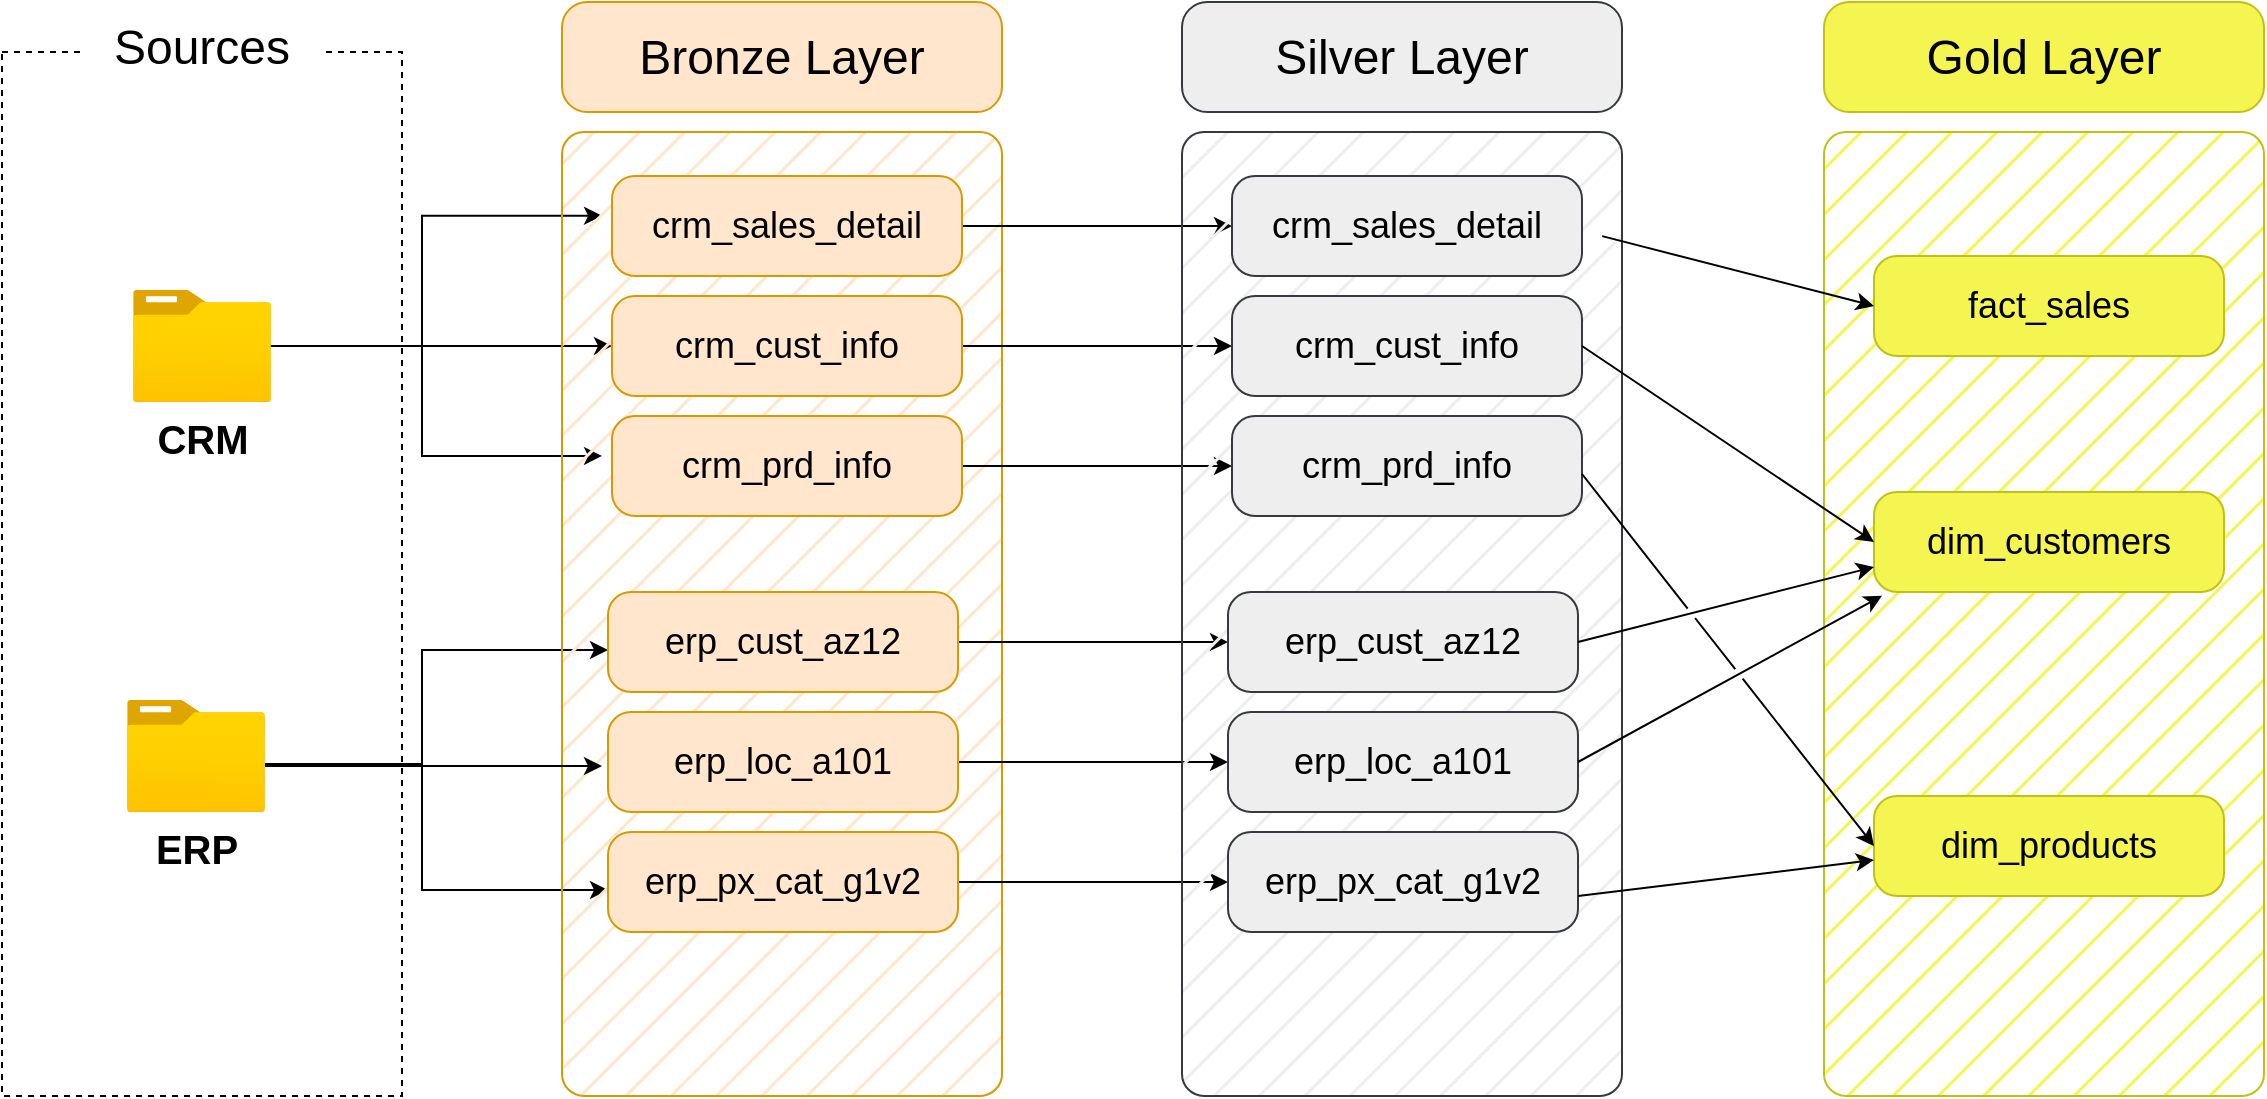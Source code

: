 <mxfile version="21.1.2" type="device">
  <diagram id="5Rbx5dGbsCHwGKPz8jNR" name="DataFlowChart">
    <mxGraphModel dx="4236" dy="615" grid="1" gridSize="10" guides="1" tooltips="1" connect="1" arrows="1" fold="1" page="0" pageScale="1" pageWidth="850" pageHeight="1100" math="0" shadow="0">
      <root>
        <mxCell id="0" />
        <mxCell id="1" parent="0" />
        <mxCell id="eXvhJl0RNyIvwt-oUu9l-39" style="edgeStyle=orthogonalEdgeStyle;rounded=0;orthogonalLoop=1;jettySize=auto;html=1;entryX=0;entryY=0.5;entryDx=0;entryDy=0;" parent="1" edge="1">
          <mxGeometry relative="1" as="geometry">
            <mxPoint x="-2748.5" y="484" as="sourcePoint" />
            <mxPoint x="-2577" y="547" as="targetPoint" />
            <Array as="points">
              <mxPoint x="-2670" y="484" />
              <mxPoint x="-2670" y="547" />
            </Array>
          </mxGeometry>
        </mxCell>
        <mxCell id="eXvhJl0RNyIvwt-oUu9l-40" style="edgeStyle=orthogonalEdgeStyle;rounded=0;orthogonalLoop=1;jettySize=auto;html=1;entryX=0;entryY=0.5;entryDx=0;entryDy=0;" parent="1" edge="1">
          <mxGeometry relative="1" as="geometry">
            <mxPoint x="-2748.5" y="484" as="sourcePoint" />
            <mxPoint x="-2577" y="427" as="targetPoint" />
            <Array as="points">
              <mxPoint x="-2670" y="484" />
              <mxPoint x="-2670" y="427" />
            </Array>
          </mxGeometry>
        </mxCell>
        <mxCell id="JBjidpgJkJ3qZbdawhBS-1" value="" style="rounded=0;whiteSpace=wrap;html=1;fillColor=none;strokeColor=default;dashed=1;" parent="1" vertex="1">
          <mxGeometry x="-2880" y="128" width="200" height="522" as="geometry" />
        </mxCell>
        <mxCell id="JBjidpgJkJ3qZbdawhBS-2" value="&lt;font style=&quot;font-size: 24px;&quot;&gt;Sources&lt;/font&gt;" style="rounded=1;whiteSpace=wrap;html=1;strokeColor=none;" parent="1" vertex="1">
          <mxGeometry x="-2840" y="105" width="120" height="42" as="geometry" />
        </mxCell>
        <mxCell id="eXvhJl0RNyIvwt-oUu9l-11" style="edgeStyle=orthogonalEdgeStyle;rounded=0;orthogonalLoop=1;jettySize=auto;html=1;" parent="1" edge="1">
          <mxGeometry relative="1" as="geometry">
            <mxPoint x="-2745.5" y="275" as="sourcePoint" />
            <mxPoint x="-2575" y="275" as="targetPoint" />
            <Array as="points">
              <mxPoint x="-2650" y="275" />
              <mxPoint x="-2650" y="275" />
            </Array>
          </mxGeometry>
        </mxCell>
        <mxCell id="eXvhJl0RNyIvwt-oUu9l-12" style="edgeStyle=orthogonalEdgeStyle;rounded=0;orthogonalLoop=1;jettySize=auto;html=1;entryX=0.091;entryY=0.087;entryDx=0;entryDy=0;entryPerimeter=0;" parent="1" edge="1">
          <mxGeometry relative="1" as="geometry">
            <mxPoint x="-2760" y="275" as="sourcePoint" />
            <mxPoint x="-2579.98" y="209.934" as="targetPoint" />
            <Array as="points">
              <mxPoint x="-2670" y="275" />
              <mxPoint x="-2670" y="210" />
            </Array>
          </mxGeometry>
        </mxCell>
        <mxCell id="eXvhJl0RNyIvwt-oUu9l-30" style="edgeStyle=orthogonalEdgeStyle;rounded=0;orthogonalLoop=1;jettySize=auto;html=1;entryX=0.091;entryY=0.336;entryDx=0;entryDy=0;entryPerimeter=0;" parent="1" source="eXvhJl0RNyIvwt-oUu9l-1" target="eXvhJl0RNyIvwt-oUu9l-4" edge="1">
          <mxGeometry relative="1" as="geometry">
            <Array as="points">
              <mxPoint x="-2670" y="275" />
              <mxPoint x="-2670" y="330" />
            </Array>
          </mxGeometry>
        </mxCell>
        <mxCell id="eXvhJl0RNyIvwt-oUu9l-1" value="CRM" style="image;aspect=fixed;html=1;points=[];align=center;fontSize=20;image=img/lib/azure2/general/Folder_Blank.svg;fontStyle=1" parent="1" vertex="1">
          <mxGeometry x="-2814.5" y="247" width="69" height="56.0" as="geometry" />
        </mxCell>
        <mxCell id="eXvhJl0RNyIvwt-oUu9l-2" value="ERP" style="image;aspect=fixed;html=1;points=[];align=center;fontSize=20;image=img/lib/azure2/general/Folder_Blank.svg;fontStyle=1" parent="1" vertex="1">
          <mxGeometry x="-2817.5" y="452" width="69" height="56.0" as="geometry" />
        </mxCell>
        <mxCell id="eXvhJl0RNyIvwt-oUu9l-4" value="" style="rounded=1;whiteSpace=wrap;html=1;fillStyle=hatch;strokeColor=#d79b00;fillColor=#ffe6cc;arcSize=5;" parent="1" vertex="1">
          <mxGeometry x="-2600" y="168" width="220" height="482" as="geometry" />
        </mxCell>
        <mxCell id="eXvhJl0RNyIvwt-oUu9l-5" value="&lt;font style=&quot;font-size: 24px;&quot;&gt;Bronze Layer&lt;/font&gt;" style="rounded=1;whiteSpace=wrap;html=1;fillColor=#ffe6cc;strokeColor=#d79b00;fillStyle=auto;arcSize=23;" parent="1" vertex="1">
          <mxGeometry x="-2600" y="103" width="220" height="55" as="geometry" />
        </mxCell>
        <mxCell id="8ymnvjm15jKcH297r-dE-9" style="edgeStyle=orthogonalEdgeStyle;rounded=0;orthogonalLoop=1;jettySize=auto;html=1;entryX=0;entryY=0.5;entryDx=0;entryDy=0;" parent="1" source="eXvhJl0RNyIvwt-oUu9l-7" target="8ymnvjm15jKcH297r-dE-3" edge="1">
          <mxGeometry relative="1" as="geometry" />
        </mxCell>
        <mxCell id="eXvhJl0RNyIvwt-oUu9l-7" value="&lt;font style=&quot;font-size: 18px;&quot;&gt;crm_sales_detail&lt;/font&gt;" style="rounded=1;whiteSpace=wrap;html=1;fillColor=#ffe6cc;strokeColor=#d79b00;fillStyle=auto;arcSize=23;" parent="1" vertex="1">
          <mxGeometry x="-2575" y="190" width="175" height="50" as="geometry" />
        </mxCell>
        <mxCell id="8ymnvjm15jKcH297r-dE-10" style="edgeStyle=orthogonalEdgeStyle;rounded=0;orthogonalLoop=1;jettySize=auto;html=1;entryX=0;entryY=0.5;entryDx=0;entryDy=0;" parent="1" source="eXvhJl0RNyIvwt-oUu9l-9" target="8ymnvjm15jKcH297r-dE-4" edge="1">
          <mxGeometry relative="1" as="geometry" />
        </mxCell>
        <mxCell id="eXvhJl0RNyIvwt-oUu9l-9" value="&lt;span style=&quot;font-size: 18px;&quot;&gt;crm_cust_info&lt;/span&gt;" style="rounded=1;whiteSpace=wrap;html=1;fillColor=#ffe6cc;strokeColor=#d79b00;fillStyle=auto;arcSize=23;" parent="1" vertex="1">
          <mxGeometry x="-2575" y="250" width="175" height="50" as="geometry" />
        </mxCell>
        <mxCell id="8ymnvjm15jKcH297r-dE-11" style="edgeStyle=orthogonalEdgeStyle;rounded=0;orthogonalLoop=1;jettySize=auto;html=1;entryX=0;entryY=0.5;entryDx=0;entryDy=0;" parent="1" source="eXvhJl0RNyIvwt-oUu9l-10" target="8ymnvjm15jKcH297r-dE-5" edge="1">
          <mxGeometry relative="1" as="geometry" />
        </mxCell>
        <mxCell id="eXvhJl0RNyIvwt-oUu9l-10" value="&lt;font style=&quot;font-size: 18px;&quot;&gt;crm_prd_info&lt;/font&gt;" style="rounded=1;whiteSpace=wrap;html=1;fillColor=#ffe6cc;strokeColor=#d79b00;fillStyle=auto;arcSize=23;" parent="1" vertex="1">
          <mxGeometry x="-2575" y="310" width="175" height="50" as="geometry" />
        </mxCell>
        <mxCell id="8ymnvjm15jKcH297r-dE-12" style="edgeStyle=orthogonalEdgeStyle;rounded=0;orthogonalLoop=1;jettySize=auto;html=1;entryX=0;entryY=0.5;entryDx=0;entryDy=0;" parent="1" source="eXvhJl0RNyIvwt-oUu9l-14" target="8ymnvjm15jKcH297r-dE-6" edge="1">
          <mxGeometry relative="1" as="geometry" />
        </mxCell>
        <mxCell id="eXvhJl0RNyIvwt-oUu9l-14" value="&lt;span style=&quot;font-size: 18px;&quot;&gt;erp_cust_az12&lt;/span&gt;" style="rounded=1;whiteSpace=wrap;html=1;fillColor=#ffe6cc;strokeColor=#d79b00;fillStyle=auto;arcSize=23;" parent="1" vertex="1">
          <mxGeometry x="-2577" y="398" width="175" height="50" as="geometry" />
        </mxCell>
        <mxCell id="8ymnvjm15jKcH297r-dE-13" style="edgeStyle=orthogonalEdgeStyle;rounded=0;orthogonalLoop=1;jettySize=auto;html=1;entryX=0;entryY=0.5;entryDx=0;entryDy=0;" parent="1" source="eXvhJl0RNyIvwt-oUu9l-15" target="8ymnvjm15jKcH297r-dE-7" edge="1">
          <mxGeometry relative="1" as="geometry" />
        </mxCell>
        <mxCell id="eXvhJl0RNyIvwt-oUu9l-15" value="&lt;span style=&quot;font-size: 18px;&quot;&gt;erp_loc_a101&lt;/span&gt;" style="rounded=1;whiteSpace=wrap;html=1;fillColor=#ffe6cc;strokeColor=#d79b00;fillStyle=auto;arcSize=23;" parent="1" vertex="1">
          <mxGeometry x="-2577" y="458" width="175" height="50" as="geometry" />
        </mxCell>
        <mxCell id="8ymnvjm15jKcH297r-dE-14" style="edgeStyle=orthogonalEdgeStyle;rounded=0;orthogonalLoop=1;jettySize=auto;html=1;entryX=0;entryY=0.5;entryDx=0;entryDy=0;" parent="1" source="eXvhJl0RNyIvwt-oUu9l-16" target="8ymnvjm15jKcH297r-dE-8" edge="1">
          <mxGeometry relative="1" as="geometry" />
        </mxCell>
        <mxCell id="eXvhJl0RNyIvwt-oUu9l-16" value="&lt;font style=&quot;font-size: 18px;&quot;&gt;erp_px_cat_g1v2&lt;/font&gt;" style="rounded=1;whiteSpace=wrap;html=1;fillColor=#ffe6cc;strokeColor=#d79b00;fillStyle=auto;arcSize=23;" parent="1" vertex="1">
          <mxGeometry x="-2577" y="518" width="175" height="50" as="geometry" />
        </mxCell>
        <mxCell id="eXvhJl0RNyIvwt-oUu9l-38" style="edgeStyle=orthogonalEdgeStyle;rounded=0;orthogonalLoop=1;jettySize=auto;html=1;" parent="1" edge="1">
          <mxGeometry relative="1" as="geometry">
            <mxPoint x="-2748.5" y="485" as="sourcePoint" />
            <mxPoint x="-2580" y="485" as="targetPoint" />
          </mxGeometry>
        </mxCell>
        <mxCell id="8ymnvjm15jKcH297r-dE-1" value="" style="rounded=1;whiteSpace=wrap;html=1;fillStyle=hatch;strokeColor=#36393d;fillColor=#eeeeee;arcSize=5;" parent="1" vertex="1">
          <mxGeometry x="-2290" y="168" width="220" height="482" as="geometry" />
        </mxCell>
        <mxCell id="8ymnvjm15jKcH297r-dE-2" value="&lt;font style=&quot;font-size: 24px;&quot;&gt;Silver Layer&lt;/font&gt;" style="rounded=1;whiteSpace=wrap;html=1;fillColor=#eeeeee;strokeColor=#36393d;fillStyle=auto;arcSize=23;" parent="1" vertex="1">
          <mxGeometry x="-2290" y="103" width="220" height="55" as="geometry" />
        </mxCell>
        <mxCell id="8ymnvjm15jKcH297r-dE-3" value="&lt;font style=&quot;font-size: 18px;&quot;&gt;crm_sales_detail&lt;/font&gt;" style="rounded=1;whiteSpace=wrap;html=1;fillColor=#eeeeee;strokeColor=#36393d;fillStyle=auto;arcSize=23;" parent="1" vertex="1">
          <mxGeometry x="-2265" y="190" width="175" height="50" as="geometry" />
        </mxCell>
        <mxCell id="8ymnvjm15jKcH297r-dE-4" value="&lt;span style=&quot;font-size: 18px;&quot;&gt;crm_cust_info&lt;/span&gt;" style="rounded=1;whiteSpace=wrap;html=1;fillColor=#eeeeee;strokeColor=#36393d;fillStyle=auto;arcSize=23;" parent="1" vertex="1">
          <mxGeometry x="-2265" y="250" width="175" height="50" as="geometry" />
        </mxCell>
        <mxCell id="8ymnvjm15jKcH297r-dE-5" value="&lt;font style=&quot;font-size: 18px;&quot;&gt;crm_prd_info&lt;/font&gt;" style="rounded=1;whiteSpace=wrap;html=1;fillColor=#eeeeee;strokeColor=#36393d;fillStyle=auto;arcSize=23;" parent="1" vertex="1">
          <mxGeometry x="-2265" y="310" width="175" height="50" as="geometry" />
        </mxCell>
        <mxCell id="8ymnvjm15jKcH297r-dE-6" value="&lt;span style=&quot;font-size: 18px;&quot;&gt;erp_cust_az12&lt;/span&gt;" style="rounded=1;whiteSpace=wrap;html=1;fillColor=#eeeeee;strokeColor=#36393d;fillStyle=auto;arcSize=23;" parent="1" vertex="1">
          <mxGeometry x="-2267" y="398" width="175" height="50" as="geometry" />
        </mxCell>
        <mxCell id="8ymnvjm15jKcH297r-dE-7" value="&lt;span style=&quot;font-size: 18px;&quot;&gt;erp_loc_a101&lt;/span&gt;" style="rounded=1;whiteSpace=wrap;html=1;fillColor=#eeeeee;strokeColor=#36393d;fillStyle=auto;arcSize=23;" parent="1" vertex="1">
          <mxGeometry x="-2267" y="458" width="175" height="50" as="geometry" />
        </mxCell>
        <mxCell id="8ymnvjm15jKcH297r-dE-8" value="&lt;font style=&quot;font-size: 18px;&quot;&gt;erp_px_cat_g1v2&lt;/font&gt;" style="rounded=1;whiteSpace=wrap;html=1;fillColor=#eeeeee;strokeColor=#36393d;fillStyle=auto;arcSize=23;" parent="1" vertex="1">
          <mxGeometry x="-2267" y="518" width="175" height="50" as="geometry" />
        </mxCell>
        <mxCell id="WkvLL7POnDr1lEF7GQp6-1" value="" style="rounded=1;whiteSpace=wrap;html=1;fillStyle=hatch;strokeColor=#c1c115;fillColor=#f5f551;arcSize=5;" parent="1" vertex="1">
          <mxGeometry x="-1969" y="168" width="220" height="482" as="geometry" />
        </mxCell>
        <mxCell id="WkvLL7POnDr1lEF7GQp6-2" value="&lt;font style=&quot;font-size: 24px;&quot;&gt;Gold Layer&lt;/font&gt;" style="rounded=1;whiteSpace=wrap;html=1;fillColor=#f5f551;strokeColor=#c1c115;fillStyle=auto;arcSize=23;" parent="1" vertex="1">
          <mxGeometry x="-1969" y="103" width="220" height="55" as="geometry" />
        </mxCell>
        <mxCell id="WkvLL7POnDr1lEF7GQp6-3" value="&lt;font style=&quot;font-size: 18px;&quot;&gt;fact_sales&lt;/font&gt;" style="rounded=1;whiteSpace=wrap;html=1;fillColor=#f5f551;strokeColor=#c1c115;fillStyle=auto;arcSize=23;" parent="1" vertex="1">
          <mxGeometry x="-1944" y="230" width="175" height="50" as="geometry" />
        </mxCell>
        <mxCell id="WkvLL7POnDr1lEF7GQp6-4" value="&lt;span style=&quot;font-size: 18px;&quot;&gt;dim_customers&lt;/span&gt;" style="rounded=1;whiteSpace=wrap;html=1;fillColor=#f5f551;strokeColor=#c1c115;fillStyle=auto;arcSize=23;" parent="1" vertex="1">
          <mxGeometry x="-1944" y="348" width="175" height="50" as="geometry" />
        </mxCell>
        <mxCell id="WkvLL7POnDr1lEF7GQp6-5" value="&lt;font style=&quot;font-size: 18px;&quot;&gt;dim_products&lt;/font&gt;" style="rounded=1;whiteSpace=wrap;html=1;fillColor=#f5f551;strokeColor=#c1c115;fillStyle=auto;arcSize=23;" parent="1" vertex="1">
          <mxGeometry x="-1944" y="500" width="175" height="50" as="geometry" />
        </mxCell>
        <mxCell id="_eiXB63b1kojojGN_5qS-1" value="" style="endArrow=classic;html=1;rounded=0;exitX=0.955;exitY=0.108;exitDx=0;exitDy=0;exitPerimeter=0;entryX=0;entryY=0.5;entryDx=0;entryDy=0;" parent="1" source="8ymnvjm15jKcH297r-dE-1" target="WkvLL7POnDr1lEF7GQp6-3" edge="1">
          <mxGeometry width="50" height="50" relative="1" as="geometry">
            <mxPoint x="-2040" y="290" as="sourcePoint" />
            <mxPoint x="-1990" y="240" as="targetPoint" />
          </mxGeometry>
        </mxCell>
        <mxCell id="_eiXB63b1kojojGN_5qS-2" value="" style="endArrow=classic;html=1;rounded=0;exitX=1;exitY=0.5;exitDx=0;exitDy=0;entryX=0;entryY=0.5;entryDx=0;entryDy=0;jumpStyle=gap;" parent="1" source="8ymnvjm15jKcH297r-dE-4" target="WkvLL7POnDr1lEF7GQp6-4" edge="1">
          <mxGeometry width="50" height="50" relative="1" as="geometry">
            <mxPoint x="-2070" y="280" as="sourcePoint" />
            <mxPoint x="-1934" y="315" as="targetPoint" />
            <Array as="points" />
          </mxGeometry>
        </mxCell>
        <mxCell id="_eiXB63b1kojojGN_5qS-3" value="" style="endArrow=classic;html=1;rounded=0;exitX=1;exitY=0.5;exitDx=0;exitDy=0;entryX=0;entryY=0.75;entryDx=0;entryDy=0;jumpStyle=gap;" parent="1" source="8ymnvjm15jKcH297r-dE-6" target="WkvLL7POnDr1lEF7GQp6-4" edge="1">
          <mxGeometry width="50" height="50" relative="1" as="geometry">
            <mxPoint x="-2060" y="416" as="sourcePoint" />
            <mxPoint x="-1924" y="451" as="targetPoint" />
          </mxGeometry>
        </mxCell>
        <mxCell id="_eiXB63b1kojojGN_5qS-4" value="" style="endArrow=classic;html=1;rounded=0;exitX=1;exitY=0.5;exitDx=0;exitDy=0;entryX=0.132;entryY=0.481;entryDx=0;entryDy=0;entryPerimeter=0;jumpStyle=gap;" parent="1" source="8ymnvjm15jKcH297r-dE-7" target="WkvLL7POnDr1lEF7GQp6-1" edge="1">
          <mxGeometry width="50" height="50" relative="1" as="geometry">
            <mxPoint x="-2050" y="440" as="sourcePoint" />
            <mxPoint x="-1914" y="475" as="targetPoint" />
          </mxGeometry>
        </mxCell>
        <mxCell id="_eiXB63b1kojojGN_5qS-5" value="" style="endArrow=classic;html=1;rounded=0;exitX=0.955;exitY=0.108;exitDx=0;exitDy=0;exitPerimeter=0;entryX=0;entryY=0.5;entryDx=0;entryDy=0;jumpStyle=gap;" parent="1" target="WkvLL7POnDr1lEF7GQp6-5" edge="1">
          <mxGeometry width="50" height="50" relative="1" as="geometry">
            <mxPoint x="-2090" y="339" as="sourcePoint" />
            <mxPoint x="-1954" y="374" as="targetPoint" />
          </mxGeometry>
        </mxCell>
        <mxCell id="_eiXB63b1kojojGN_5qS-6" value="" style="endArrow=classic;html=1;rounded=0;exitX=1;exitY=0.5;exitDx=0;exitDy=0;entryX=0;entryY=0.5;entryDx=0;entryDy=0;jumpStyle=gap;" parent="1" edge="1">
          <mxGeometry width="50" height="50" relative="1" as="geometry">
            <mxPoint x="-2092" y="550" as="sourcePoint" />
            <mxPoint x="-1944" y="532" as="targetPoint" />
          </mxGeometry>
        </mxCell>
      </root>
    </mxGraphModel>
  </diagram>
</mxfile>
